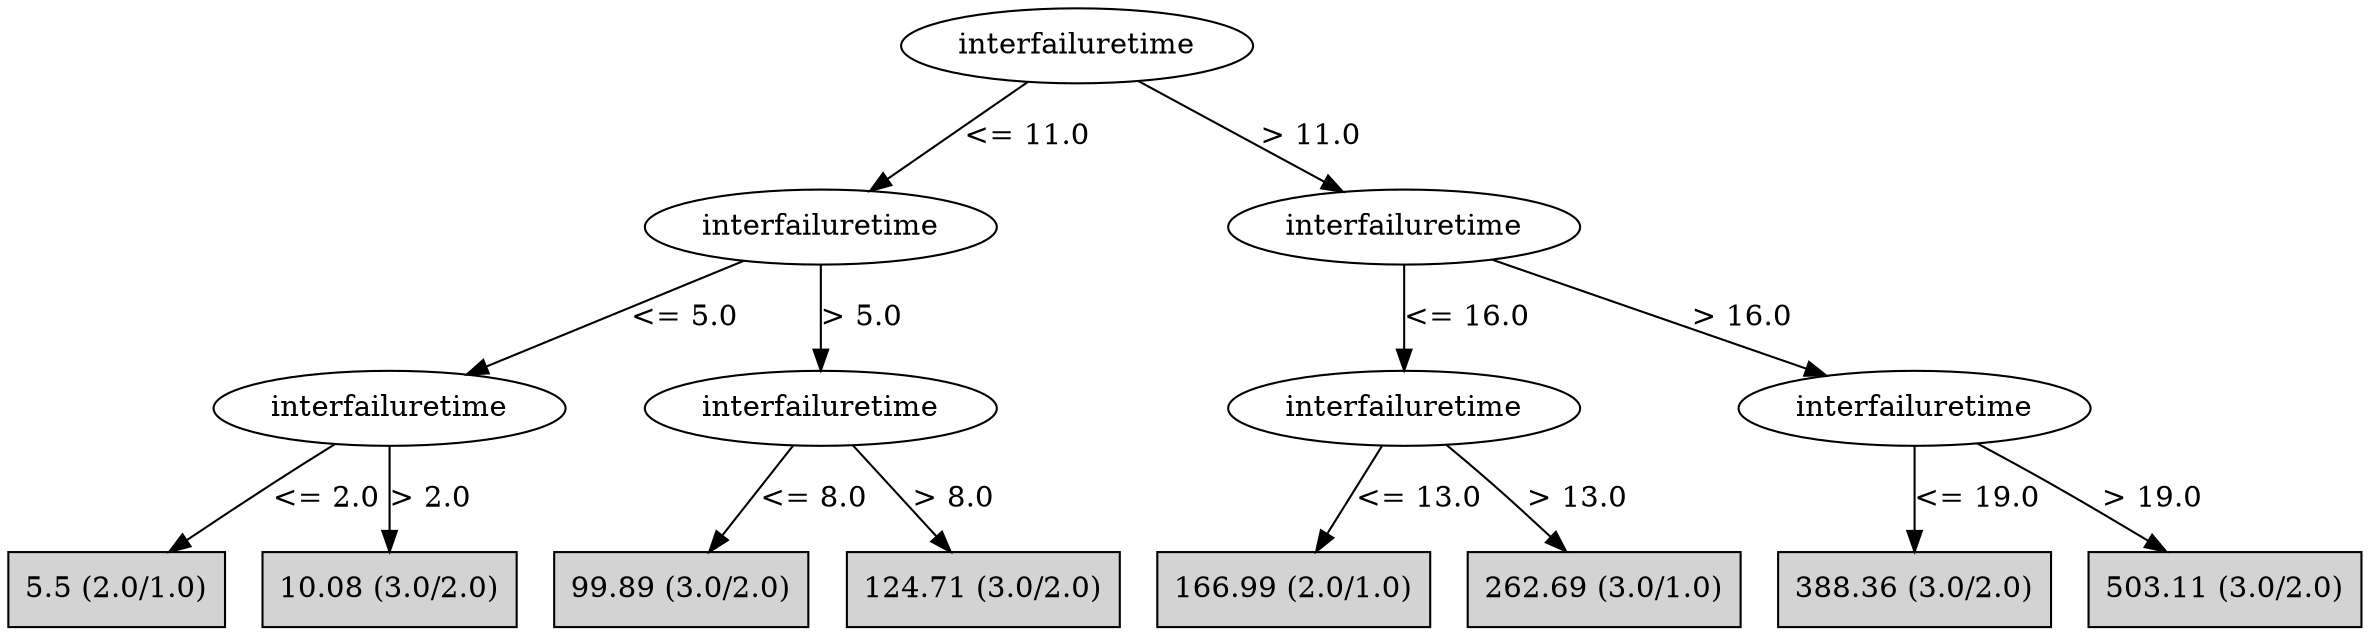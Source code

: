 digraph J48Tree {
N0 [label="interfailuretime" ]
N0->N1 [label="<= 11.0"]
N1 [label="interfailuretime" ]
N1->N2 [label="<= 5.0"]
N2 [label="interfailuretime" ]
N2->N3 [label="<= 2.0"]
N3 [label="5.5 (2.0/1.0)" shape=box style=filled ]
N2->N4 [label="> 2.0"]
N4 [label="10.08 (3.0/2.0)" shape=box style=filled ]
N1->N5 [label="> 5.0"]
N5 [label="interfailuretime" ]
N5->N6 [label="<= 8.0"]
N6 [label="99.89 (3.0/2.0)" shape=box style=filled ]
N5->N7 [label="> 8.0"]
N7 [label="124.71 (3.0/2.0)" shape=box style=filled ]
N0->N8 [label="> 11.0"]
N8 [label="interfailuretime" ]
N8->N9 [label="<= 16.0"]
N9 [label="interfailuretime" ]
N9->N10 [label="<= 13.0"]
N10 [label="166.99 (2.0/1.0)" shape=box style=filled ]
N9->N11 [label="> 13.0"]
N11 [label="262.69 (3.0/1.0)" shape=box style=filled ]
N8->N12 [label="> 16.0"]
N12 [label="interfailuretime" ]
N12->N13 [label="<= 19.0"]
N13 [label="388.36 (3.0/2.0)" shape=box style=filled ]
N12->N14 [label="> 19.0"]
N14 [label="503.11 (3.0/2.0)" shape=box style=filled ]
}

